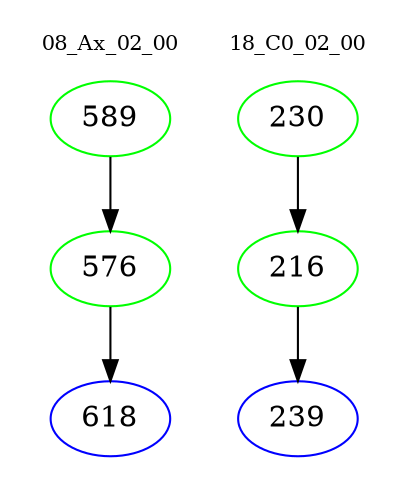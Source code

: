 digraph{
subgraph cluster_0 {
color = white
label = "08_Ax_02_00";
fontsize=10;
T0_589 [label="589", color="green"]
T0_589 -> T0_576 [color="black"]
T0_576 [label="576", color="green"]
T0_576 -> T0_618 [color="black"]
T0_618 [label="618", color="blue"]
}
subgraph cluster_1 {
color = white
label = "18_C0_02_00";
fontsize=10;
T1_230 [label="230", color="green"]
T1_230 -> T1_216 [color="black"]
T1_216 [label="216", color="green"]
T1_216 -> T1_239 [color="black"]
T1_239 [label="239", color="blue"]
}
}
